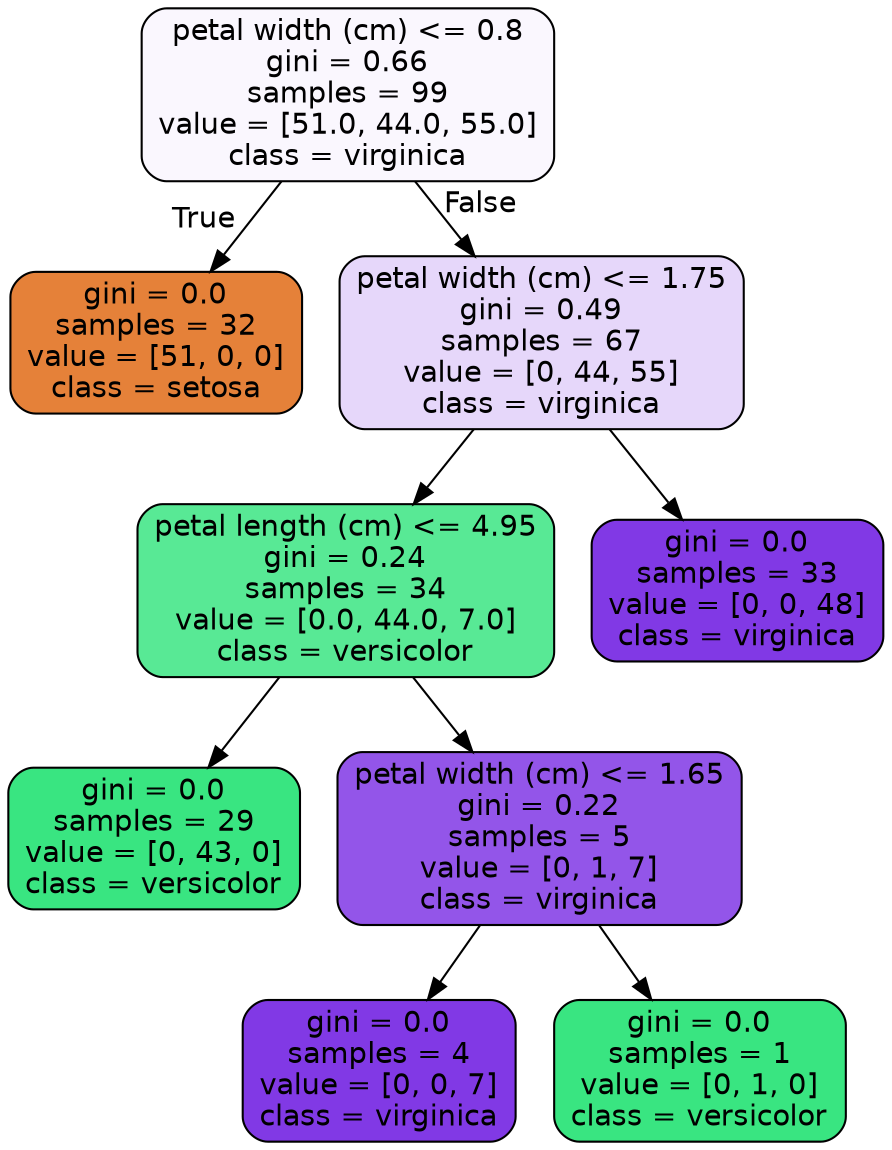 digraph Tree {
node [shape=box, style="filled, rounded", color="black", fontname="helvetica"] ;
edge [fontname="helvetica"] ;
0 [label="petal width (cm) <= 0.8\ngini = 0.66\nsamples = 99\nvalue = [51.0, 44.0, 55.0]\nclass = virginica", fillcolor="#faf7fe"] ;
1 [label="gini = 0.0\nsamples = 32\nvalue = [51, 0, 0]\nclass = setosa", fillcolor="#e58139"] ;
0 -> 1 [labeldistance=2.5, labelangle=45, headlabel="True"] ;
2 [label="petal width (cm) <= 1.75\ngini = 0.49\nsamples = 67\nvalue = [0, 44, 55]\nclass = virginica", fillcolor="#e6d7fa"] ;
0 -> 2 [labeldistance=2.5, labelangle=-45, headlabel="False"] ;
3 [label="petal length (cm) <= 4.95\ngini = 0.24\nsamples = 34\nvalue = [0.0, 44.0, 7.0]\nclass = versicolor", fillcolor="#58e995"] ;
2 -> 3 ;
4 [label="gini = 0.0\nsamples = 29\nvalue = [0, 43, 0]\nclass = versicolor", fillcolor="#39e581"] ;
3 -> 4 ;
5 [label="petal width (cm) <= 1.65\ngini = 0.22\nsamples = 5\nvalue = [0, 1, 7]\nclass = virginica", fillcolor="#9355e9"] ;
3 -> 5 ;
6 [label="gini = 0.0\nsamples = 4\nvalue = [0, 0, 7]\nclass = virginica", fillcolor="#8139e5"] ;
5 -> 6 ;
7 [label="gini = 0.0\nsamples = 1\nvalue = [0, 1, 0]\nclass = versicolor", fillcolor="#39e581"] ;
5 -> 7 ;
8 [label="gini = 0.0\nsamples = 33\nvalue = [0, 0, 48]\nclass = virginica", fillcolor="#8139e5"] ;
2 -> 8 ;
}